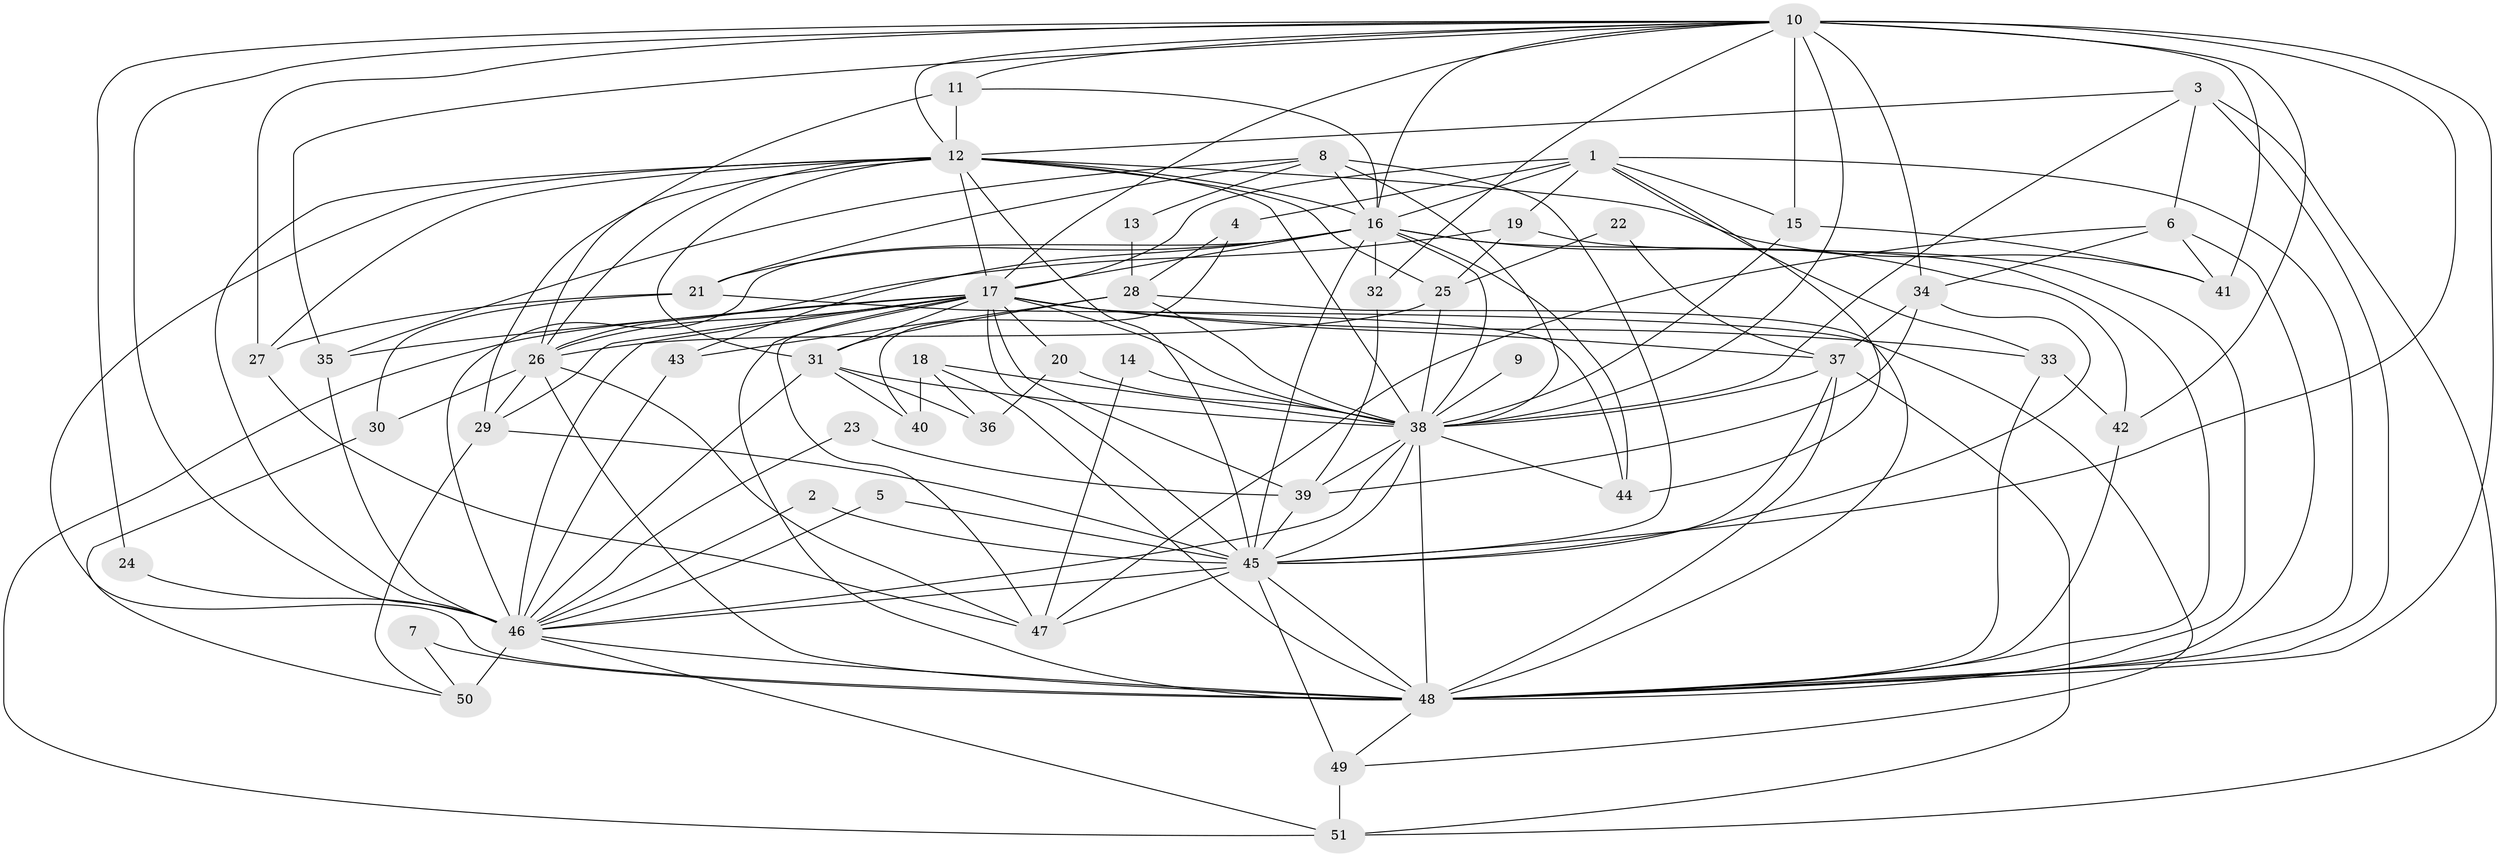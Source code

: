 // original degree distribution, {21: 0.007874015748031496, 24: 0.015748031496062992, 13: 0.007874015748031496, 25: 0.015748031496062992, 19: 0.007874015748031496, 22: 0.007874015748031496, 27: 0.007874015748031496, 15: 0.007874015748031496, 7: 0.03937007874015748, 5: 0.031496062992125984, 9: 0.007874015748031496, 2: 0.5275590551181102, 4: 0.10236220472440945, 6: 0.031496062992125984, 3: 0.18110236220472442}
// Generated by graph-tools (version 1.1) at 2025/36/03/04/25 23:36:14]
// undirected, 51 vertices, 156 edges
graph export_dot {
  node [color=gray90,style=filled];
  1;
  2;
  3;
  4;
  5;
  6;
  7;
  8;
  9;
  10;
  11;
  12;
  13;
  14;
  15;
  16;
  17;
  18;
  19;
  20;
  21;
  22;
  23;
  24;
  25;
  26;
  27;
  28;
  29;
  30;
  31;
  32;
  33;
  34;
  35;
  36;
  37;
  38;
  39;
  40;
  41;
  42;
  43;
  44;
  45;
  46;
  47;
  48;
  49;
  50;
  51;
  1 -- 4 [weight=1.0];
  1 -- 15 [weight=1.0];
  1 -- 16 [weight=1.0];
  1 -- 17 [weight=1.0];
  1 -- 19 [weight=1.0];
  1 -- 33 [weight=1.0];
  1 -- 44 [weight=1.0];
  1 -- 48 [weight=1.0];
  2 -- 45 [weight=1.0];
  2 -- 46 [weight=1.0];
  3 -- 6 [weight=1.0];
  3 -- 12 [weight=1.0];
  3 -- 38 [weight=1.0];
  3 -- 48 [weight=2.0];
  3 -- 51 [weight=1.0];
  4 -- 28 [weight=1.0];
  4 -- 40 [weight=1.0];
  5 -- 45 [weight=1.0];
  5 -- 46 [weight=1.0];
  6 -- 34 [weight=1.0];
  6 -- 41 [weight=1.0];
  6 -- 47 [weight=1.0];
  6 -- 48 [weight=1.0];
  7 -- 48 [weight=1.0];
  7 -- 50 [weight=1.0];
  8 -- 13 [weight=1.0];
  8 -- 16 [weight=1.0];
  8 -- 21 [weight=1.0];
  8 -- 35 [weight=1.0];
  8 -- 38 [weight=2.0];
  8 -- 45 [weight=1.0];
  9 -- 38 [weight=1.0];
  10 -- 11 [weight=1.0];
  10 -- 12 [weight=1.0];
  10 -- 15 [weight=1.0];
  10 -- 16 [weight=2.0];
  10 -- 17 [weight=2.0];
  10 -- 24 [weight=1.0];
  10 -- 27 [weight=2.0];
  10 -- 32 [weight=1.0];
  10 -- 34 [weight=2.0];
  10 -- 35 [weight=1.0];
  10 -- 38 [weight=4.0];
  10 -- 41 [weight=2.0];
  10 -- 42 [weight=1.0];
  10 -- 45 [weight=2.0];
  10 -- 46 [weight=1.0];
  10 -- 48 [weight=1.0];
  11 -- 12 [weight=1.0];
  11 -- 16 [weight=1.0];
  11 -- 26 [weight=1.0];
  12 -- 16 [weight=2.0];
  12 -- 17 [weight=2.0];
  12 -- 25 [weight=1.0];
  12 -- 26 [weight=1.0];
  12 -- 27 [weight=1.0];
  12 -- 29 [weight=1.0];
  12 -- 31 [weight=1.0];
  12 -- 38 [weight=3.0];
  12 -- 41 [weight=1.0];
  12 -- 45 [weight=2.0];
  12 -- 46 [weight=4.0];
  12 -- 48 [weight=1.0];
  13 -- 28 [weight=1.0];
  14 -- 38 [weight=2.0];
  14 -- 47 [weight=1.0];
  15 -- 38 [weight=1.0];
  15 -- 41 [weight=1.0];
  16 -- 17 [weight=3.0];
  16 -- 21 [weight=1.0];
  16 -- 32 [weight=1.0];
  16 -- 38 [weight=2.0];
  16 -- 42 [weight=1.0];
  16 -- 43 [weight=1.0];
  16 -- 44 [weight=1.0];
  16 -- 45 [weight=1.0];
  16 -- 46 [weight=1.0];
  16 -- 48 [weight=1.0];
  17 -- 20 [weight=1.0];
  17 -- 26 [weight=1.0];
  17 -- 29 [weight=1.0];
  17 -- 31 [weight=1.0];
  17 -- 33 [weight=1.0];
  17 -- 35 [weight=1.0];
  17 -- 37 [weight=1.0];
  17 -- 38 [weight=4.0];
  17 -- 39 [weight=1.0];
  17 -- 44 [weight=1.0];
  17 -- 45 [weight=2.0];
  17 -- 46 [weight=2.0];
  17 -- 47 [weight=1.0];
  17 -- 48 [weight=3.0];
  17 -- 51 [weight=1.0];
  18 -- 36 [weight=1.0];
  18 -- 38 [weight=1.0];
  18 -- 40 [weight=1.0];
  18 -- 48 [weight=1.0];
  19 -- 25 [weight=3.0];
  19 -- 26 [weight=1.0];
  19 -- 48 [weight=1.0];
  20 -- 36 [weight=1.0];
  20 -- 38 [weight=1.0];
  21 -- 27 [weight=1.0];
  21 -- 30 [weight=1.0];
  21 -- 49 [weight=1.0];
  22 -- 25 [weight=1.0];
  22 -- 37 [weight=1.0];
  23 -- 39 [weight=1.0];
  23 -- 46 [weight=1.0];
  24 -- 46 [weight=1.0];
  25 -- 26 [weight=1.0];
  25 -- 38 [weight=1.0];
  26 -- 29 [weight=1.0];
  26 -- 30 [weight=1.0];
  26 -- 47 [weight=1.0];
  26 -- 48 [weight=1.0];
  27 -- 47 [weight=1.0];
  28 -- 31 [weight=1.0];
  28 -- 38 [weight=2.0];
  28 -- 43 [weight=1.0];
  28 -- 48 [weight=1.0];
  29 -- 45 [weight=1.0];
  29 -- 50 [weight=1.0];
  30 -- 50 [weight=1.0];
  31 -- 36 [weight=1.0];
  31 -- 38 [weight=1.0];
  31 -- 40 [weight=1.0];
  31 -- 46 [weight=1.0];
  32 -- 39 [weight=1.0];
  33 -- 42 [weight=1.0];
  33 -- 48 [weight=1.0];
  34 -- 37 [weight=1.0];
  34 -- 39 [weight=1.0];
  34 -- 45 [weight=1.0];
  35 -- 46 [weight=2.0];
  37 -- 38 [weight=2.0];
  37 -- 45 [weight=1.0];
  37 -- 48 [weight=1.0];
  37 -- 51 [weight=1.0];
  38 -- 39 [weight=1.0];
  38 -- 44 [weight=1.0];
  38 -- 45 [weight=3.0];
  38 -- 46 [weight=2.0];
  38 -- 48 [weight=2.0];
  39 -- 45 [weight=1.0];
  42 -- 48 [weight=1.0];
  43 -- 46 [weight=1.0];
  45 -- 46 [weight=2.0];
  45 -- 47 [weight=1.0];
  45 -- 48 [weight=2.0];
  45 -- 49 [weight=2.0];
  46 -- 48 [weight=1.0];
  46 -- 50 [weight=3.0];
  46 -- 51 [weight=1.0];
  48 -- 49 [weight=1.0];
  49 -- 51 [weight=1.0];
}
